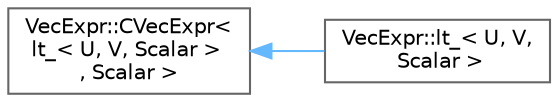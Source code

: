 digraph "Graphical Class Hierarchy"
{
 // LATEX_PDF_SIZE
  bgcolor="transparent";
  edge [fontname=Helvetica,fontsize=10,labelfontname=Helvetica,labelfontsize=10];
  node [fontname=Helvetica,fontsize=10,shape=box,height=0.2,width=0.4];
  rankdir="LR";
  Node0 [id="Node000000",label="VecExpr::CVecExpr\<\l lt_\< U, V, Scalar \>\l, Scalar \>",height=0.2,width=0.4,color="grey40", fillcolor="white", style="filled",URL="$classVecExpr_1_1CVecExpr.html",tooltip=" "];
  Node0 -> Node1 [id="edge465_Node000000_Node000001",dir="back",color="steelblue1",style="solid",tooltip=" "];
  Node1 [id="Node000001",label="VecExpr::lt_\< U, V,\l Scalar \>",height=0.2,width=0.4,color="grey40", fillcolor="white", style="filled",URL="$classVecExpr_1_1lt__.html",tooltip=" "];
}
